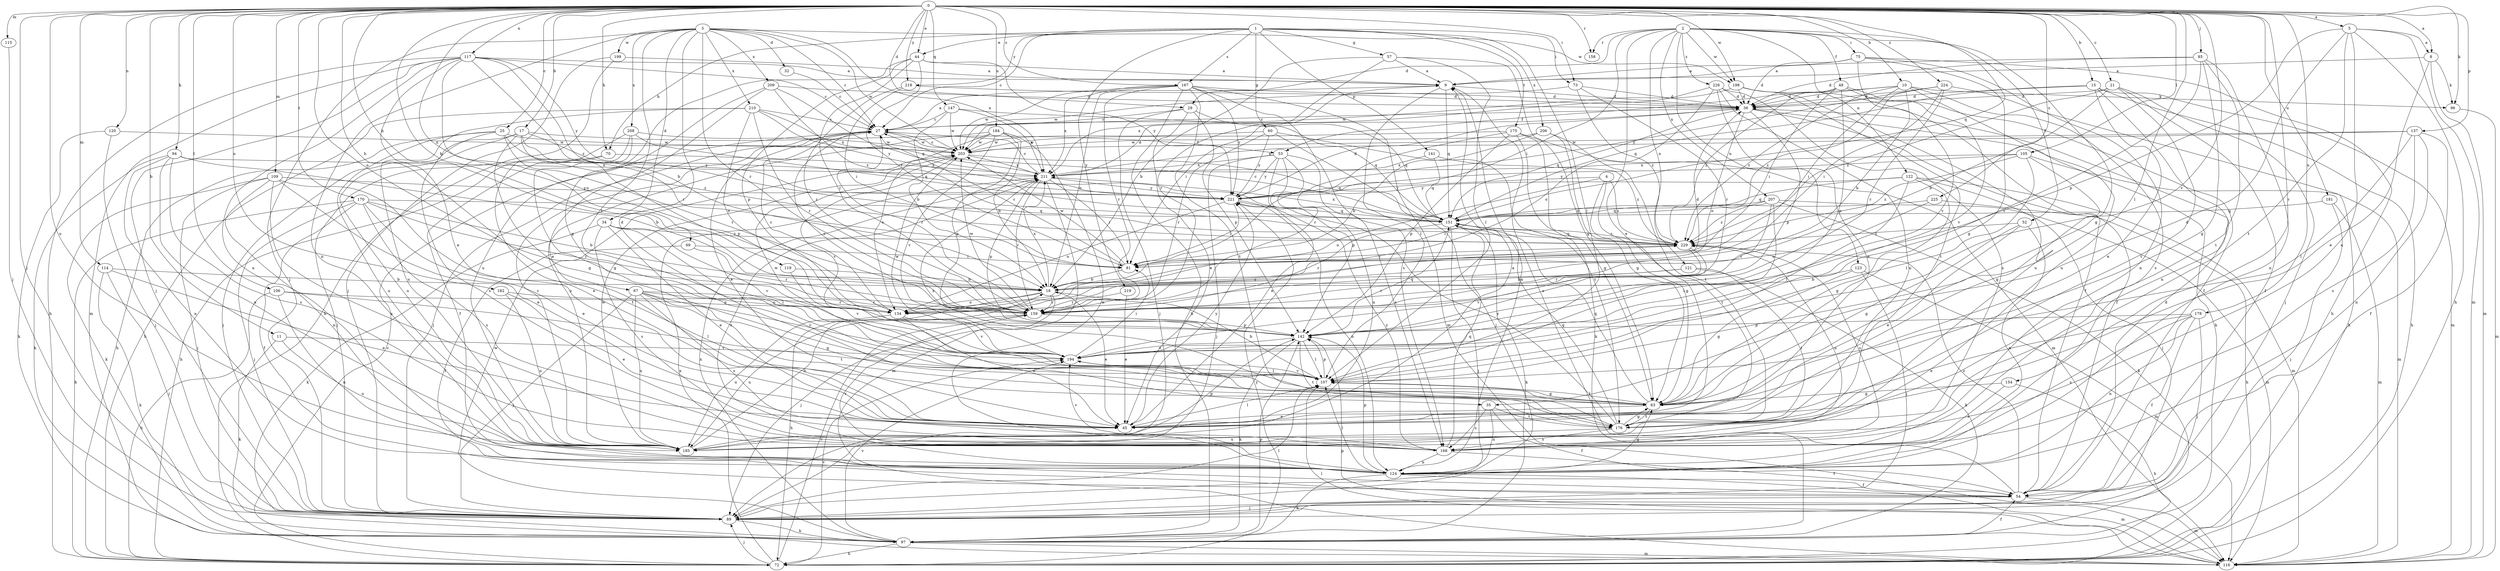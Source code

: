 strict digraph  {
0;
1;
2;
3;
4;
5;
8;
9;
10;
11;
15;
17;
18;
21;
25;
27;
29;
32;
34;
35;
36;
44;
45;
48;
52;
53;
54;
57;
60;
63;
67;
69;
70;
72;
73;
75;
81;
85;
89;
94;
96;
97;
105;
106;
107;
109;
114;
115;
116;
117;
119;
120;
121;
122;
123;
124;
134;
137;
141;
142;
147;
151;
154;
158;
159;
167;
168;
170;
175;
176;
178;
181;
182;
184;
185;
194;
198;
199;
203;
206;
207;
208;
209;
210;
211;
218;
219;
221;
224;
225;
226;
229;
0 -> 5  [label=a];
0 -> 8  [label=a];
0 -> 10  [label=b];
0 -> 11  [label=b];
0 -> 15  [label=b];
0 -> 17  [label=b];
0 -> 18  [label=b];
0 -> 21  [label=c];
0 -> 25  [label=c];
0 -> 29  [label=d];
0 -> 44  [label=e];
0 -> 67  [label=h];
0 -> 69  [label=h];
0 -> 70  [label=h];
0 -> 73  [label=i];
0 -> 85  [label=j];
0 -> 89  [label=j];
0 -> 94  [label=k];
0 -> 96  [label=k];
0 -> 105  [label=l];
0 -> 106  [label=l];
0 -> 107  [label=l];
0 -> 109  [label=m];
0 -> 114  [label=m];
0 -> 115  [label=m];
0 -> 117  [label=n];
0 -> 119  [label=n];
0 -> 120  [label=n];
0 -> 134  [label=o];
0 -> 137  [label=p];
0 -> 147  [label=q];
0 -> 151  [label=q];
0 -> 154  [label=r];
0 -> 158  [label=r];
0 -> 167  [label=s];
0 -> 170  [label=t];
0 -> 178  [label=u];
0 -> 181  [label=u];
0 -> 182  [label=u];
0 -> 184  [label=u];
0 -> 185  [label=u];
0 -> 194  [label=v];
0 -> 198  [label=w];
0 -> 218  [label=y];
0 -> 224  [label=z];
0 -> 225  [label=z];
1 -> 27  [label=c];
1 -> 44  [label=e];
1 -> 57  [label=g];
1 -> 60  [label=g];
1 -> 70  [label=h];
1 -> 73  [label=i];
1 -> 107  [label=l];
1 -> 141  [label=p];
1 -> 167  [label=s];
1 -> 175  [label=t];
1 -> 206  [label=x];
1 -> 218  [label=y];
1 -> 219  [label=y];
2 -> 29  [label=d];
2 -> 45  [label=e];
2 -> 48  [label=f];
2 -> 52  [label=f];
2 -> 63  [label=g];
2 -> 75  [label=i];
2 -> 81  [label=i];
2 -> 121  [label=n];
2 -> 122  [label=n];
2 -> 123  [label=n];
2 -> 158  [label=r];
2 -> 198  [label=w];
2 -> 207  [label=x];
2 -> 226  [label=z];
3 -> 27  [label=c];
3 -> 32  [label=d];
3 -> 34  [label=d];
3 -> 35  [label=d];
3 -> 89  [label=j];
3 -> 107  [label=l];
3 -> 124  [label=n];
3 -> 159  [label=r];
3 -> 198  [label=w];
3 -> 199  [label=w];
3 -> 203  [label=w];
3 -> 208  [label=x];
3 -> 209  [label=x];
3 -> 210  [label=x];
3 -> 211  [label=x];
4 -> 63  [label=g];
4 -> 134  [label=o];
4 -> 176  [label=t];
4 -> 221  [label=y];
4 -> 229  [label=z];
5 -> 8  [label=a];
5 -> 35  [label=d];
5 -> 72  [label=h];
5 -> 116  [label=m];
5 -> 142  [label=p];
5 -> 176  [label=t];
5 -> 185  [label=u];
8 -> 9  [label=a];
8 -> 45  [label=e];
8 -> 96  [label=k];
8 -> 116  [label=m];
9 -> 36  [label=d];
9 -> 81  [label=i];
9 -> 107  [label=l];
9 -> 151  [label=q];
10 -> 18  [label=b];
10 -> 36  [label=d];
10 -> 53  [label=f];
10 -> 81  [label=i];
10 -> 96  [label=k];
10 -> 168  [label=s];
10 -> 185  [label=u];
10 -> 229  [label=z];
11 -> 97  [label=k];
11 -> 185  [label=u];
11 -> 194  [label=v];
15 -> 36  [label=d];
15 -> 45  [label=e];
15 -> 72  [label=h];
15 -> 116  [label=m];
15 -> 124  [label=n];
15 -> 151  [label=q];
17 -> 53  [label=f];
17 -> 63  [label=g];
17 -> 81  [label=i];
17 -> 89  [label=j];
17 -> 142  [label=p];
17 -> 185  [label=u];
17 -> 221  [label=y];
18 -> 36  [label=d];
18 -> 45  [label=e];
18 -> 72  [label=h];
18 -> 89  [label=j];
18 -> 134  [label=o];
18 -> 159  [label=r];
18 -> 211  [label=x];
21 -> 18  [label=b];
21 -> 36  [label=d];
21 -> 54  [label=f];
21 -> 89  [label=j];
21 -> 176  [label=t];
21 -> 229  [label=z];
25 -> 72  [label=h];
25 -> 159  [label=r];
25 -> 168  [label=s];
25 -> 185  [label=u];
25 -> 203  [label=w];
25 -> 229  [label=z];
27 -> 9  [label=a];
27 -> 45  [label=e];
27 -> 89  [label=j];
27 -> 159  [label=r];
27 -> 203  [label=w];
29 -> 27  [label=c];
29 -> 45  [label=e];
29 -> 89  [label=j];
29 -> 142  [label=p];
29 -> 151  [label=q];
32 -> 27  [label=c];
34 -> 45  [label=e];
34 -> 97  [label=k];
34 -> 107  [label=l];
34 -> 168  [label=s];
34 -> 194  [label=v];
34 -> 229  [label=z];
35 -> 54  [label=f];
35 -> 124  [label=n];
35 -> 168  [label=s];
35 -> 176  [label=t];
36 -> 27  [label=c];
36 -> 54  [label=f];
36 -> 97  [label=k];
36 -> 134  [label=o];
36 -> 142  [label=p];
36 -> 151  [label=q];
44 -> 9  [label=a];
44 -> 63  [label=g];
44 -> 81  [label=i];
44 -> 142  [label=p];
44 -> 159  [label=r];
44 -> 221  [label=y];
45 -> 107  [label=l];
45 -> 221  [label=y];
48 -> 36  [label=d];
48 -> 54  [label=f];
48 -> 81  [label=i];
48 -> 142  [label=p];
48 -> 194  [label=v];
48 -> 229  [label=z];
52 -> 45  [label=e];
52 -> 63  [label=g];
52 -> 124  [label=n];
52 -> 229  [label=z];
53 -> 45  [label=e];
53 -> 89  [label=j];
53 -> 142  [label=p];
53 -> 168  [label=s];
53 -> 185  [label=u];
53 -> 211  [label=x];
53 -> 221  [label=y];
54 -> 9  [label=a];
54 -> 36  [label=d];
54 -> 89  [label=j];
54 -> 116  [label=m];
54 -> 229  [label=z];
57 -> 9  [label=a];
57 -> 18  [label=b];
57 -> 63  [label=g];
57 -> 107  [label=l];
57 -> 159  [label=r];
60 -> 89  [label=j];
60 -> 159  [label=r];
60 -> 176  [label=t];
60 -> 203  [label=w];
60 -> 221  [label=y];
63 -> 45  [label=e];
63 -> 107  [label=l];
63 -> 151  [label=q];
63 -> 176  [label=t];
63 -> 211  [label=x];
67 -> 63  [label=g];
67 -> 89  [label=j];
67 -> 134  [label=o];
67 -> 159  [label=r];
67 -> 168  [label=s];
67 -> 176  [label=t];
67 -> 185  [label=u];
67 -> 194  [label=v];
69 -> 54  [label=f];
69 -> 81  [label=i];
69 -> 159  [label=r];
70 -> 45  [label=e];
70 -> 72  [label=h];
70 -> 211  [label=x];
72 -> 27  [label=c];
72 -> 89  [label=j];
72 -> 159  [label=r];
72 -> 194  [label=v];
72 -> 211  [label=x];
72 -> 221  [label=y];
73 -> 36  [label=d];
73 -> 159  [label=r];
73 -> 203  [label=w];
73 -> 229  [label=z];
75 -> 9  [label=a];
75 -> 36  [label=d];
75 -> 63  [label=g];
75 -> 72  [label=h];
75 -> 124  [label=n];
75 -> 194  [label=v];
81 -> 18  [label=b];
81 -> 27  [label=c];
81 -> 203  [label=w];
85 -> 9  [label=a];
85 -> 36  [label=d];
85 -> 63  [label=g];
85 -> 124  [label=n];
85 -> 176  [label=t];
85 -> 194  [label=v];
89 -> 97  [label=k];
89 -> 107  [label=l];
94 -> 18  [label=b];
94 -> 97  [label=k];
94 -> 124  [label=n];
94 -> 168  [label=s];
94 -> 185  [label=u];
94 -> 211  [label=x];
96 -> 116  [label=m];
97 -> 54  [label=f];
97 -> 72  [label=h];
97 -> 116  [label=m];
97 -> 142  [label=p];
97 -> 194  [label=v];
97 -> 203  [label=w];
97 -> 211  [label=x];
105 -> 63  [label=g];
105 -> 107  [label=l];
105 -> 116  [label=m];
105 -> 211  [label=x];
105 -> 221  [label=y];
105 -> 229  [label=z];
106 -> 72  [label=h];
106 -> 107  [label=l];
106 -> 124  [label=n];
106 -> 134  [label=o];
107 -> 18  [label=b];
107 -> 63  [label=g];
107 -> 142  [label=p];
107 -> 194  [label=v];
107 -> 203  [label=w];
109 -> 45  [label=e];
109 -> 89  [label=j];
109 -> 97  [label=k];
109 -> 124  [label=n];
109 -> 168  [label=s];
109 -> 176  [label=t];
109 -> 221  [label=y];
114 -> 18  [label=b];
114 -> 45  [label=e];
114 -> 89  [label=j];
114 -> 97  [label=k];
115 -> 89  [label=j];
116 -> 107  [label=l];
116 -> 142  [label=p];
117 -> 9  [label=a];
117 -> 18  [label=b];
117 -> 27  [label=c];
117 -> 45  [label=e];
117 -> 72  [label=h];
117 -> 89  [label=j];
117 -> 116  [label=m];
117 -> 124  [label=n];
117 -> 134  [label=o];
117 -> 221  [label=y];
117 -> 229  [label=z];
119 -> 18  [label=b];
119 -> 194  [label=v];
120 -> 89  [label=j];
120 -> 97  [label=k];
120 -> 203  [label=w];
121 -> 18  [label=b];
121 -> 97  [label=k];
121 -> 159  [label=r];
121 -> 176  [label=t];
122 -> 63  [label=g];
122 -> 89  [label=j];
122 -> 107  [label=l];
122 -> 116  [label=m];
122 -> 151  [label=q];
122 -> 221  [label=y];
123 -> 18  [label=b];
123 -> 63  [label=g];
123 -> 89  [label=j];
123 -> 116  [label=m];
124 -> 9  [label=a];
124 -> 54  [label=f];
124 -> 63  [label=g];
124 -> 97  [label=k];
124 -> 107  [label=l];
124 -> 116  [label=m];
124 -> 142  [label=p];
124 -> 159  [label=r];
124 -> 211  [label=x];
134 -> 27  [label=c];
134 -> 45  [label=e];
134 -> 185  [label=u];
134 -> 194  [label=v];
134 -> 229  [label=z];
137 -> 54  [label=f];
137 -> 107  [label=l];
137 -> 124  [label=n];
137 -> 168  [label=s];
137 -> 203  [label=w];
137 -> 211  [label=x];
141 -> 151  [label=q];
141 -> 211  [label=x];
141 -> 229  [label=z];
142 -> 27  [label=c];
142 -> 97  [label=k];
142 -> 107  [label=l];
142 -> 151  [label=q];
142 -> 176  [label=t];
142 -> 194  [label=v];
147 -> 18  [label=b];
147 -> 27  [label=c];
147 -> 151  [label=q];
147 -> 203  [label=w];
147 -> 211  [label=x];
151 -> 27  [label=c];
151 -> 89  [label=j];
151 -> 97  [label=k];
151 -> 159  [label=r];
151 -> 211  [label=x];
151 -> 229  [label=z];
154 -> 63  [label=g];
154 -> 72  [label=h];
154 -> 168  [label=s];
159 -> 142  [label=p];
159 -> 185  [label=u];
159 -> 203  [label=w];
167 -> 18  [label=b];
167 -> 36  [label=d];
167 -> 97  [label=k];
167 -> 116  [label=m];
167 -> 159  [label=r];
167 -> 168  [label=s];
167 -> 176  [label=t];
167 -> 203  [label=w];
167 -> 211  [label=x];
167 -> 221  [label=y];
168 -> 54  [label=f];
168 -> 124  [label=n];
168 -> 151  [label=q];
168 -> 194  [label=v];
168 -> 221  [label=y];
170 -> 18  [label=b];
170 -> 45  [label=e];
170 -> 54  [label=f];
170 -> 72  [label=h];
170 -> 89  [label=j];
170 -> 151  [label=q];
170 -> 159  [label=r];
170 -> 168  [label=s];
175 -> 63  [label=g];
175 -> 97  [label=k];
175 -> 116  [label=m];
175 -> 142  [label=p];
175 -> 159  [label=r];
175 -> 203  [label=w];
176 -> 63  [label=g];
176 -> 151  [label=q];
176 -> 168  [label=s];
176 -> 185  [label=u];
176 -> 221  [label=y];
178 -> 45  [label=e];
178 -> 54  [label=f];
178 -> 89  [label=j];
178 -> 124  [label=n];
178 -> 142  [label=p];
178 -> 168  [label=s];
181 -> 89  [label=j];
181 -> 116  [label=m];
181 -> 151  [label=q];
182 -> 45  [label=e];
182 -> 159  [label=r];
182 -> 185  [label=u];
184 -> 18  [label=b];
184 -> 124  [label=n];
184 -> 134  [label=o];
184 -> 142  [label=p];
184 -> 185  [label=u];
184 -> 194  [label=v];
184 -> 203  [label=w];
185 -> 9  [label=a];
185 -> 18  [label=b];
185 -> 27  [label=c];
185 -> 142  [label=p];
185 -> 203  [label=w];
194 -> 81  [label=i];
194 -> 107  [label=l];
194 -> 203  [label=w];
198 -> 36  [label=d];
198 -> 54  [label=f];
198 -> 176  [label=t];
198 -> 185  [label=u];
198 -> 203  [label=w];
199 -> 9  [label=a];
199 -> 72  [label=h];
199 -> 89  [label=j];
203 -> 27  [label=c];
203 -> 151  [label=q];
203 -> 194  [label=v];
203 -> 211  [label=x];
206 -> 18  [label=b];
206 -> 63  [label=g];
206 -> 176  [label=t];
206 -> 203  [label=w];
207 -> 81  [label=i];
207 -> 97  [label=k];
207 -> 107  [label=l];
207 -> 116  [label=m];
207 -> 151  [label=q];
207 -> 159  [label=r];
207 -> 229  [label=z];
208 -> 54  [label=f];
208 -> 63  [label=g];
208 -> 89  [label=j];
208 -> 151  [label=q];
208 -> 203  [label=w];
209 -> 36  [label=d];
209 -> 45  [label=e];
209 -> 151  [label=q];
209 -> 185  [label=u];
209 -> 229  [label=z];
210 -> 27  [label=c];
210 -> 72  [label=h];
210 -> 134  [label=o];
210 -> 159  [label=r];
210 -> 185  [label=u];
210 -> 211  [label=x];
210 -> 221  [label=y];
211 -> 27  [label=c];
211 -> 36  [label=d];
211 -> 81  [label=i];
211 -> 116  [label=m];
211 -> 142  [label=p];
211 -> 159  [label=r];
211 -> 221  [label=y];
218 -> 36  [label=d];
218 -> 81  [label=i];
218 -> 159  [label=r];
219 -> 45  [label=e];
219 -> 159  [label=r];
221 -> 36  [label=d];
221 -> 81  [label=i];
221 -> 124  [label=n];
221 -> 134  [label=o];
221 -> 151  [label=q];
224 -> 36  [label=d];
224 -> 72  [label=h];
224 -> 81  [label=i];
224 -> 159  [label=r];
224 -> 221  [label=y];
224 -> 229  [label=z];
225 -> 72  [label=h];
225 -> 134  [label=o];
225 -> 151  [label=q];
226 -> 36  [label=d];
226 -> 45  [label=e];
226 -> 134  [label=o];
226 -> 168  [label=s];
226 -> 185  [label=u];
226 -> 211  [label=x];
229 -> 81  [label=i];
229 -> 151  [label=q];
229 -> 159  [label=r];
229 -> 168  [label=s];
229 -> 185  [label=u];
229 -> 194  [label=v];
}

